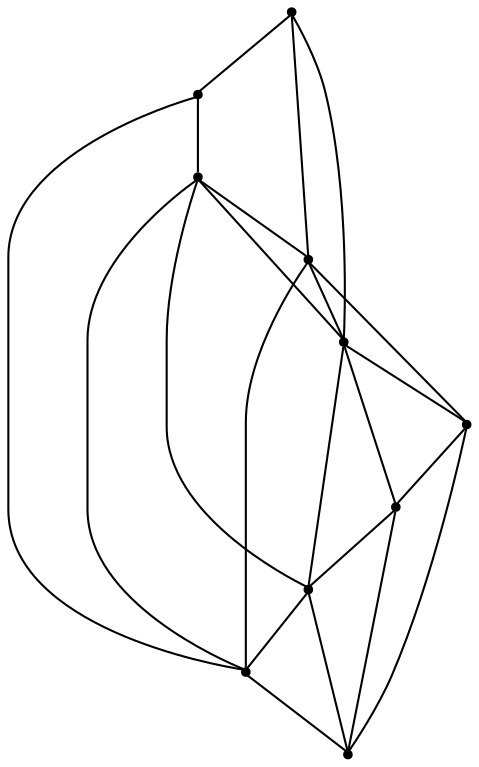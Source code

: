 graph {
  node [shape=point,comment="{\"directed\":false,\"doi\":\"10.1007/978-3-031-49272-3_22\",\"figure\":\"6 (3)\"}"]

  v0 [pos="1478.80648723064,1478.1735600400625"]
  v1 [pos="1428.7985207236425,1378.1588527873794"]
  v2 [pos="1445.4678428926416,1561.5191494172986"]
  v3 [pos="1395.459876385644,1611.52650304364"]
  v4 [pos="1262.1052990336505,1328.1514991610375"]
  v5 [pos="1128.750721681657,1578.1882672927459"]
  v6 [pos="1128.750721681657,1411.4970885382738"]
  v7 [pos="1228.7666546956523,1644.8647387945346"]
  v8 [pos="1241.877060302935,1376.2117675063691"]
  v9 [pos="1095.4120773436587,1478.1735600400625"]

  v9 -- v0 [id="-3",pos="1095.4120773436587,1478.1735600400625 1478.80648723064,1478.1735600400625 1478.80648723064,1478.1735600400625 1478.80648723064,1478.1735600400625"]
  v0 -- v1 [id="-5",pos="1478.80648723064,1478.1735600400625 1428.7985207236425,1378.1588527873794 1428.7985207236425,1378.1588527873794 1428.7985207236425,1378.1588527873794"]
  v0 -- v2 [id="-6",pos="1478.80648723064,1478.1735600400625 1445.4678428926416,1561.5191494172986 1445.4678428926416,1561.5191494172986 1445.4678428926416,1561.5191494172986"]
  v2 -- v3 [id="-9",pos="1445.4678428926416,1561.5191494172986 1395.459876385644,1611.52650304364 1395.459876385644,1611.52650304364 1395.459876385644,1611.52650304364"]
  v2 -- v1 [id="-11",pos="1445.4678428926416,1561.5191494172986 1428.7985207236425,1378.1588527873794 1428.7985207236425,1378.1588527873794 1428.7985207236425,1378.1588527873794"]
  v9 -- v5 [id="-14",pos="1095.4120773436587,1478.1735600400625 1128.750721681657,1578.1882672927459 1128.750721681657,1578.1882672927459 1128.750721681657,1578.1882672927459"]
  v9 -- v6 [id="-17",pos="1095.4120773436587,1478.1735600400625 1128.750721681657,1411.4970885382738 1128.750721681657,1411.4970885382738 1128.750721681657,1411.4970885382738"]
  v1 -- v4 [id="-21",pos="1428.7985207236425,1378.1588527873794 1262.1052990336505,1328.1514991610375 1262.1052990336505,1328.1514991610375 1262.1052990336505,1328.1514991610375"]
  v1 -- v5 [id="-24",pos="1428.7985207236425,1378.1588527873794 1128.750721681657,1578.1882672927459 1128.750721681657,1578.1882672927459 1128.750721681657,1578.1882672927459"]
  v1 -- v6 [id="-27",pos="1428.7985207236425,1378.1588527873794 1128.750721681657,1411.4970885382738 1128.750721681657,1411.4970885382738 1128.750721681657,1411.4970885382738"]
  v5 -- v7 [id="-33",pos="1128.750721681657,1578.1882672927459 1228.7666546956523,1644.8647387945346 1228.7666546956523,1644.8647387945346 1228.7666546956523,1644.8647387945346"]
  v5 -- v6 [id="-35",pos="1128.750721681657,1578.1882672927459 1128.750721681657,1411.4970885382738 1128.750721681657,1411.4970885382738 1128.750721681657,1411.4970885382738"]
  v5 -- v2 [id="-41",pos="1128.750721681657,1578.1882672927459 1445.4678428926416,1561.5191494172986 1445.4678428926416,1561.5191494172986 1445.4678428926416,1561.5191494172986"]
  v6 -- v7 [id="-42",pos="1128.750721681657,1411.4970885382738 1228.7666546956523,1644.8647387945346 1228.7666546956523,1644.8647387945346 1228.7666546956523,1644.8647387945346"]
  v6 -- v8 [id="-43",pos="1128.750721681657,1411.4970885382738 1241.877060302935,1376.2117675063691 1241.877060302935,1376.2117675063691 1241.877060302935,1376.2117675063691"]
  v6 -- v4 [id="-45",pos="1128.750721681657,1411.4970885382738 1262.1052990336505,1328.1514991610375 1262.1052990336505,1328.1514991610375 1262.1052990336505,1328.1514991610375"]
  v7 -- v8 [id="-55",pos="1228.7666546956523,1644.8647387945346 1241.877060302935,1376.2117675063691 1241.877060302935,1376.2117675063691 1241.877060302935,1376.2117675063691"]
  v7 -- v3 [id="-56",pos="1228.7666546956523,1644.8647387945346 1395.459876385644,1611.52650304364 1395.459876385644,1611.52650304364 1395.459876385644,1611.52650304364"]
  v8 -- v4 [id="-64",pos="1241.877060302935,1376.2117675063691 1262.1052990336505,1328.1514991610375 1262.1052990336505,1328.1514991610375 1262.1052990336505,1328.1514991610375"]
  v8 -- v3 [id="-65",pos="1241.877060302935,1376.2117675063691 1395.459876385644,1611.52650304364 1395.459876385644,1611.52650304364 1395.459876385644,1611.52650304364"]
  v4 -- v2 [id="-67",pos="1262.1052990336505,1328.1514991610375 1445.4678428926416,1561.5191494172986 1445.4678428926416,1561.5191494172986 1445.4678428926416,1561.5191494172986"]
  v3 -- v4 [id="-79",pos="1395.459876385644,1611.52650304364 1262.1052990336505,1328.1514991610375 1262.1052990336505,1328.1514991610375 1262.1052990336505,1328.1514991610375"]
}